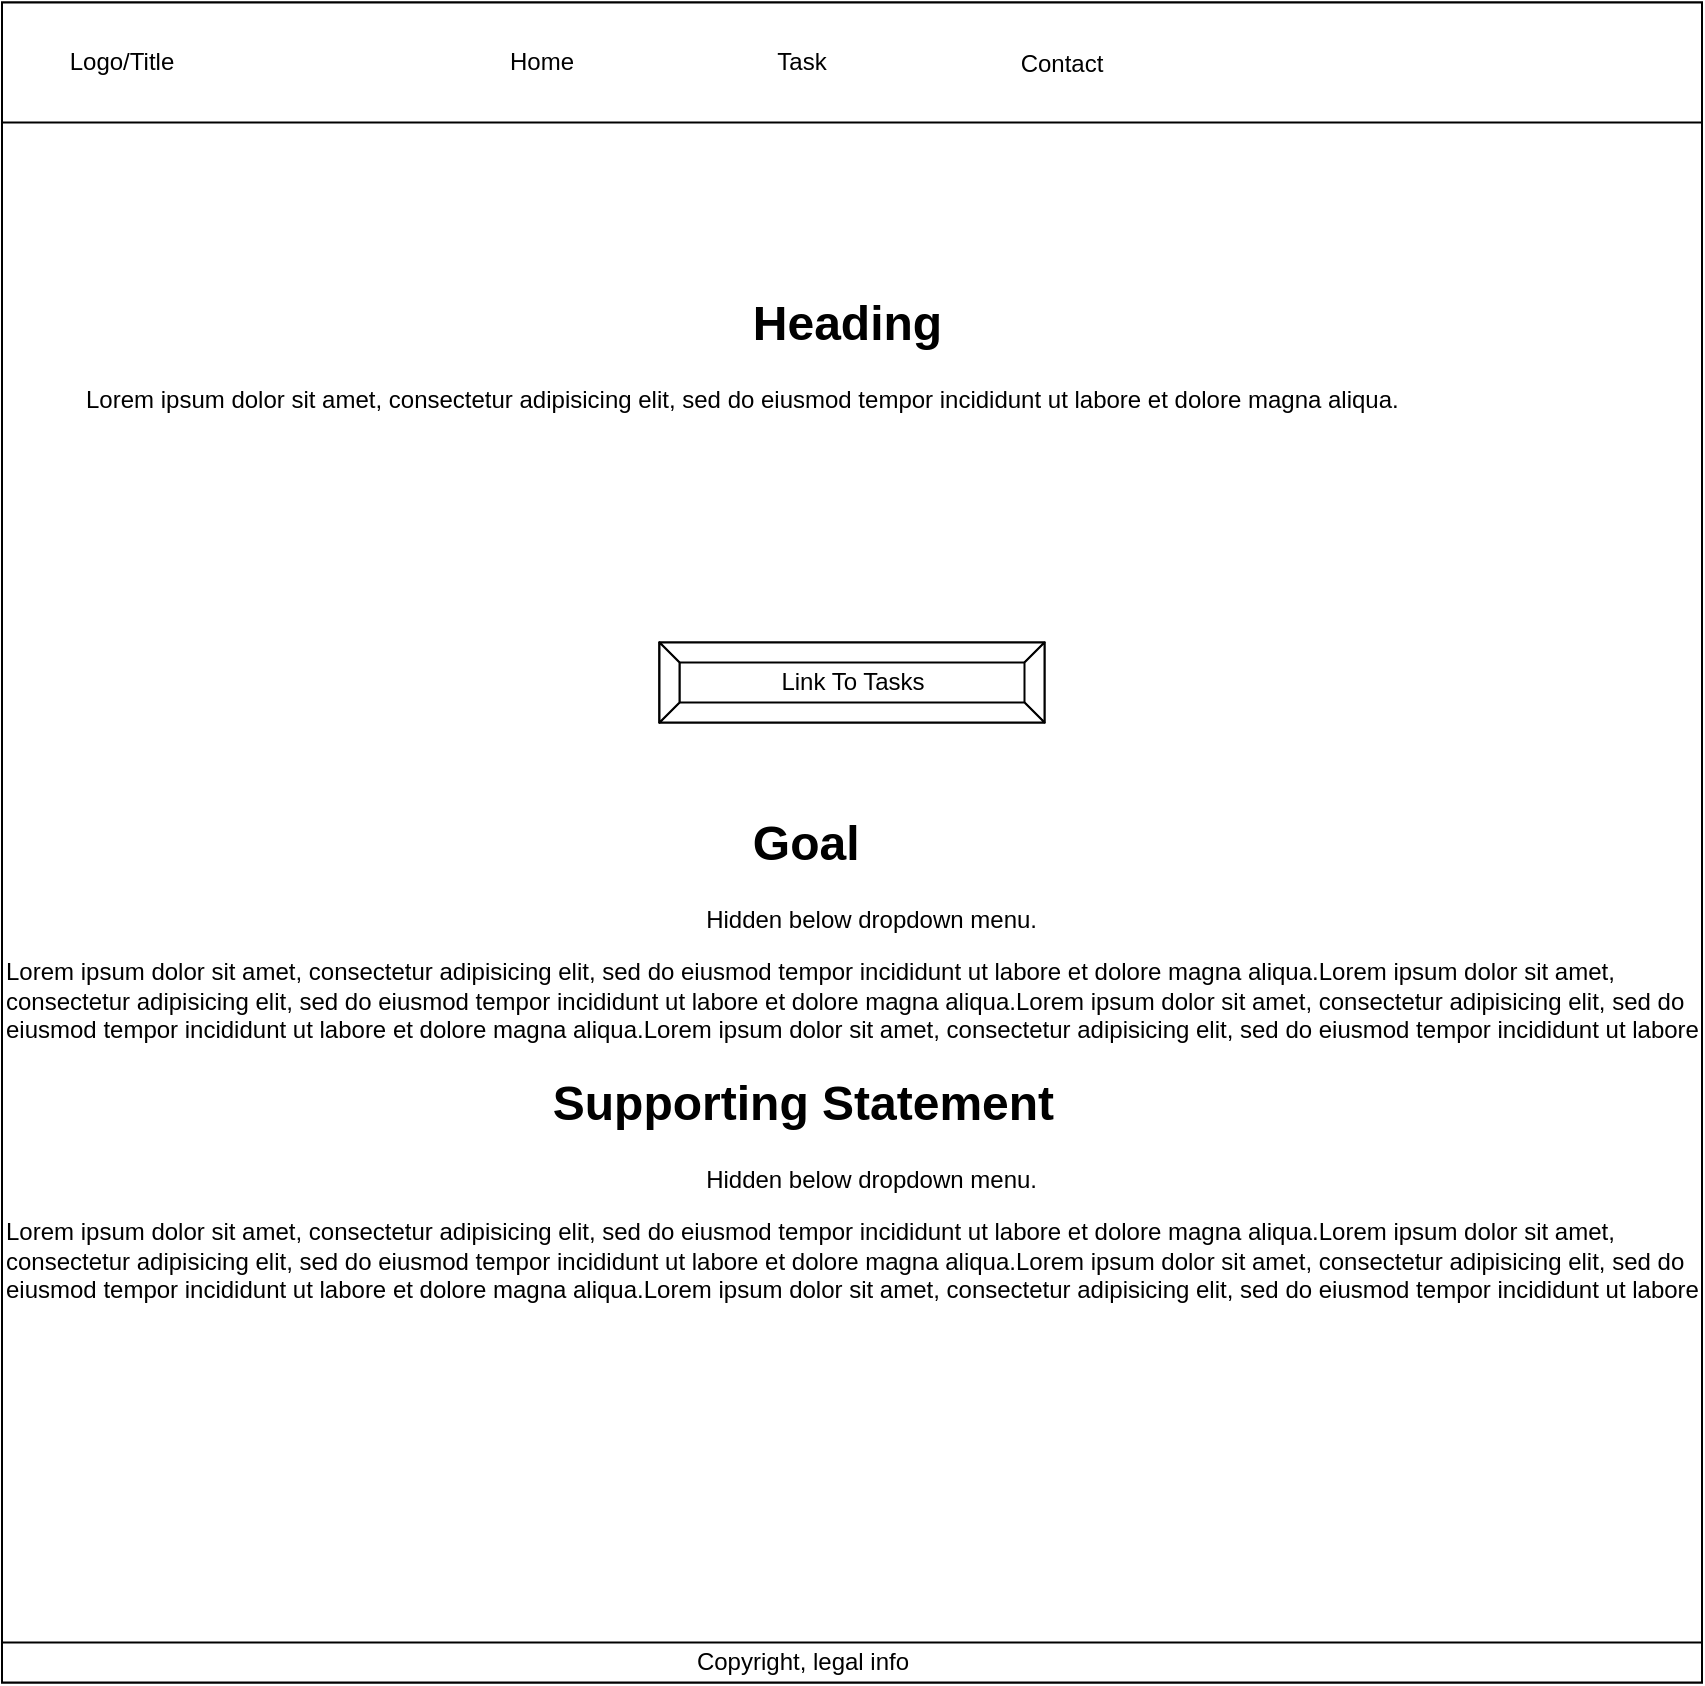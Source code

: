 <mxfile version="26.0.4" pages="3">
  <diagram name="Home Page" id="03018318-947c-dd8e-b7a3-06fadd420f32">
    <mxGraphModel dx="1434" dy="4244" grid="1" gridSize="10" guides="1" tooltips="1" connect="1" arrows="1" fold="1" page="1" pageScale="1" pageWidth="1100" pageHeight="850" background="none" math="0" shadow="0">
      <root>
        <mxCell id="0" />
        <mxCell id="1" parent="0" />
        <mxCell id="HMSEAZO2dh3-YYu0u6aI-1" value="" style="rounded=0;whiteSpace=wrap;html=1;" parent="1" vertex="1">
          <mxGeometry x="150" y="-3358.75" width="850" height="840" as="geometry" />
        </mxCell>
        <mxCell id="HMSEAZO2dh3-YYu0u6aI-25" value="" style="rounded=0;whiteSpace=wrap;html=1;" parent="1" vertex="1">
          <mxGeometry x="150" y="-3358.75" width="850" height="60" as="geometry" />
        </mxCell>
        <mxCell id="HMSEAZO2dh3-YYu0u6aI-26" value="Logo/Title" style="text;html=1;align=center;verticalAlign=middle;whiteSpace=wrap;rounded=0;" parent="1" vertex="1">
          <mxGeometry x="150" y="-3353.75" width="120" height="50" as="geometry" />
        </mxCell>
        <mxCell id="HMSEAZO2dh3-YYu0u6aI-32" value="Task" style="text;html=1;align=center;verticalAlign=middle;whiteSpace=wrap;rounded=0;" parent="1" vertex="1">
          <mxGeometry x="485" y="-3360" width="130" height="61.25" as="geometry" />
        </mxCell>
        <mxCell id="HMSEAZO2dh3-YYu0u6aI-33" value="Contact" style="text;html=1;align=center;verticalAlign=middle;whiteSpace=wrap;rounded=0;" parent="1" vertex="1">
          <mxGeometry x="615" y="-3358.75" width="130" height="61.25" as="geometry" />
        </mxCell>
        <mxCell id="HMSEAZO2dh3-YYu0u6aI-34" value="Home" style="text;html=1;align=center;verticalAlign=middle;whiteSpace=wrap;rounded=0;" parent="1" vertex="1">
          <mxGeometry x="355" y="-3360" width="130" height="61.25" as="geometry" />
        </mxCell>
        <mxCell id="HMSEAZO2dh3-YYu0u6aI-36" value="&lt;h1 style=&quot;margin-top: 0px;&quot;&gt;&lt;span style=&quot;white-space: pre;&quot;&gt;&#x9;&lt;/span&gt;&lt;span style=&quot;white-space: pre;&quot;&gt;&#x9;&lt;/span&gt;&lt;span style=&quot;white-space: pre;&quot;&gt;&#x9;&lt;/span&gt;&lt;span style=&quot;white-space: pre;&quot;&gt;&#x9;&lt;/span&gt;&lt;span style=&quot;white-space: pre;&quot;&gt;&#x9;&lt;/span&gt;&lt;span style=&quot;white-space: pre;&quot;&gt;&#x9;&amp;nbsp;&lt;/span&gt;&amp;nbsp;Heading&lt;/h1&gt;&lt;p&gt;Lorem ipsum dolor sit amet, consectetur adipisicing elit, sed do eiusmod tempor incididunt ut labore et dolore magna aliqua.&lt;br&gt;&lt;/p&gt;" style="text;html=1;whiteSpace=wrap;overflow=hidden;rounded=0;" parent="1" vertex="1">
          <mxGeometry x="190" y="-3218.75" width="770" height="180" as="geometry" />
        </mxCell>
        <mxCell id="HMSEAZO2dh3-YYu0u6aI-37" value="Link To Tasks" style="labelPosition=center;verticalLabelPosition=middle;align=center;html=1;shape=mxgraph.basic.button;dx=10;whiteSpace=wrap;" parent="1" vertex="1">
          <mxGeometry x="478.75" y="-3038.75" width="192.5" height="40" as="geometry" />
        </mxCell>
        <mxCell id="HMSEAZO2dh3-YYu0u6aI-41" value="&lt;h1 style=&quot;margin-top: 0px;&quot;&gt;&lt;span style=&quot;white-space: pre;&quot;&gt;&#x9;&lt;/span&gt;&lt;span style=&quot;white-space: pre;&quot;&gt;&#x9;&lt;/span&gt;&lt;span style=&quot;white-space: pre;&quot;&gt;&#x9;&lt;/span&gt;&lt;span style=&quot;white-space: pre;&quot;&gt;&#x9;&lt;/span&gt;&lt;span style=&quot;white-space: pre;&quot;&gt;&#x9;&lt;/span&gt;&lt;span style=&quot;white-space: pre;&quot;&gt;&#x9;&lt;/span&gt;&lt;span style=&quot;white-space: pre;&quot;&gt;&#x9;&lt;/span&gt;Goal&lt;/h1&gt;&lt;p&gt;&lt;span style=&quot;white-space: pre;&quot;&gt;&#x9;&lt;/span&gt;&lt;span style=&quot;white-space: pre;&quot;&gt;&#x9;&lt;/span&gt;&lt;span style=&quot;white-space: pre;&quot;&gt;&#x9;&lt;/span&gt;&lt;span style=&quot;white-space: pre;&quot;&gt;&#x9;&lt;/span&gt;&lt;span style=&quot;white-space: pre;&quot;&gt;&#x9;&lt;/span&gt;&lt;span style=&quot;white-space: pre;&quot;&gt;&#x9;&lt;/span&gt;&lt;span style=&quot;white-space: pre;&quot;&gt;&#x9;&lt;/span&gt;&lt;span style=&quot;white-space: pre;&quot;&gt;&#x9;&lt;/span&gt;&lt;span style=&quot;white-space: pre;&quot;&gt;&#x9;&lt;/span&gt;&lt;span style=&quot;white-space: pre;&quot;&gt;&#x9;&lt;/span&gt;&lt;span style=&quot;white-space: pre;&quot;&gt;&#x9;&lt;/span&gt;&lt;span style=&quot;white-space: pre;&quot;&gt;&#x9;&lt;/span&gt;&lt;span style=&quot;white-space: pre;&quot;&gt;&#x9;&lt;/span&gt;&amp;nbsp;Hidden below dropdown menu.&amp;nbsp;&lt;/p&gt;&lt;p&gt;&lt;span style=&quot;background-color: transparent; color: light-dark(rgb(0, 0, 0), rgb(255, 255, 255));&quot;&gt;Lorem ipsum dolor sit amet, consectetur adipisicing elit, sed do eiusmod tempor incididunt ut labore et dolore magna aliqua.&lt;/span&gt;&lt;span style=&quot;background-color: transparent; color: light-dark(rgb(0, 0, 0), rgb(255, 255, 255));&quot;&gt;Lorem ipsum dolor sit amet, consectetur adipisicing elit, sed do eiusmod tempor incididunt ut labore et dolore magna aliqua.&lt;/span&gt;&lt;span style=&quot;background-color: transparent; color: light-dark(rgb(0, 0, 0), rgb(255, 255, 255));&quot;&gt;Lorem ipsum dolor sit amet, consectetur adipisicing elit, sed do eiusmod tempor incididunt ut labore et dolore magna aliqua.&lt;/span&gt;&lt;span style=&quot;background-color: transparent; color: light-dark(rgb(0, 0, 0), rgb(255, 255, 255));&quot;&gt;Lorem ipsum dolor sit amet, consectetur adipisicing elit, sed do eiusmod tempor incididunt ut labore et dolore magna aliqua.&lt;/span&gt;&lt;span style=&quot;background-color: transparent; color: light-dark(rgb(0, 0, 0), rgb(255, 255, 255));&quot;&gt;&amp;nbsp;&lt;/span&gt;&lt;/p&gt;" style="text;html=1;whiteSpace=wrap;overflow=hidden;rounded=0;" parent="1" vertex="1">
          <mxGeometry x="150" y="-2958.75" width="850" height="120" as="geometry" />
        </mxCell>
        <mxCell id="HMSEAZO2dh3-YYu0u6aI-42" value="&lt;h1 style=&quot;margin-top: 0px;&quot;&gt;&lt;span style=&quot;white-space: pre;&quot;&gt;&#x9;&lt;/span&gt;&lt;span style=&quot;white-space: pre;&quot;&gt;&#x9;&lt;/span&gt;&lt;span style=&quot;white-space: pre;&quot;&gt;&#x9;&lt;/span&gt;&lt;span style=&quot;white-space: pre;&quot;&gt;&#x9;&lt;/span&gt;&lt;span style=&quot;white-space: pre;&quot;&gt;&#x9;&lt;/span&gt;&amp;nbsp;Supporting Statement&lt;/h1&gt;&lt;p&gt;&lt;span style=&quot;white-space: pre;&quot;&gt;&#x9;&lt;/span&gt;&lt;span style=&quot;white-space: pre;&quot;&gt;&#x9;&lt;/span&gt;&lt;span style=&quot;white-space: pre;&quot;&gt;&#x9;&lt;/span&gt;&lt;span style=&quot;white-space: pre;&quot;&gt;&#x9;&lt;/span&gt;&lt;span style=&quot;white-space: pre;&quot;&gt;&#x9;&lt;/span&gt;&lt;span style=&quot;white-space: pre;&quot;&gt;&#x9;&lt;/span&gt;&lt;span style=&quot;white-space: pre;&quot;&gt;&#x9;&lt;/span&gt;&lt;span style=&quot;white-space: pre;&quot;&gt;&#x9;&lt;/span&gt;&lt;span style=&quot;white-space: pre;&quot;&gt;&#x9;&lt;/span&gt;&lt;span style=&quot;white-space: pre;&quot;&gt;&#x9;&lt;/span&gt;&lt;span style=&quot;white-space: pre;&quot;&gt;&#x9;&lt;/span&gt;&lt;span style=&quot;white-space: pre;&quot;&gt;&#x9;&lt;/span&gt;&lt;span style=&quot;white-space: pre;&quot;&gt;&#x9;&lt;/span&gt;&amp;nbsp;Hidden below dropdown menu.&amp;nbsp;&lt;/p&gt;&lt;p&gt;&lt;span style=&quot;background-color: transparent; color: light-dark(rgb(0, 0, 0), rgb(255, 255, 255));&quot;&gt;Lorem ipsum dolor sit amet, consectetur adipisicing elit, sed do eiusmod tempor incididunt ut labore et dolore magna aliqua.&lt;/span&gt;&lt;span style=&quot;background-color: transparent; color: light-dark(rgb(0, 0, 0), rgb(255, 255, 255));&quot;&gt;Lorem ipsum dolor sit amet, consectetur adipisicing elit, sed do eiusmod tempor incididunt ut labore et dolore magna aliqua.&lt;/span&gt;&lt;span style=&quot;background-color: transparent; color: light-dark(rgb(0, 0, 0), rgb(255, 255, 255));&quot;&gt;Lorem ipsum dolor sit amet, consectetur adipisicing elit, sed do eiusmod tempor incididunt ut labore et dolore magna aliqua.&lt;/span&gt;&lt;span style=&quot;background-color: transparent; color: light-dark(rgb(0, 0, 0), rgb(255, 255, 255));&quot;&gt;Lorem ipsum dolor sit amet, consectetur adipisicing elit, sed do eiusmod tempor incididunt ut labore et dolore magna aliqua.&lt;/span&gt;&lt;span style=&quot;background-color: transparent; color: light-dark(rgb(0, 0, 0), rgb(255, 255, 255));&quot;&gt;&amp;nbsp;&lt;/span&gt;&lt;/p&gt;" style="text;html=1;whiteSpace=wrap;overflow=hidden;rounded=0;" parent="1" vertex="1">
          <mxGeometry x="150" y="-2828.75" width="850" height="120" as="geometry" />
        </mxCell>
        <mxCell id="HMSEAZO2dh3-YYu0u6aI-43" value="" style="rounded=0;whiteSpace=wrap;html=1;" parent="1" vertex="1">
          <mxGeometry x="150" y="-2538.75" width="850" height="20" as="geometry" />
        </mxCell>
        <mxCell id="HMSEAZO2dh3-YYu0u6aI-44" value="Copyright, legal info" style="text;html=1;align=center;verticalAlign=middle;whiteSpace=wrap;rounded=0;" parent="1" vertex="1">
          <mxGeometry x="448" y="-2538.75" width="205" height="20" as="geometry" />
        </mxCell>
      </root>
    </mxGraphModel>
  </diagram>
  <diagram id="nVPRI7DeLthlSdgmkyNi" name="Tasks">
    <mxGraphModel dx="1434" dy="4144" grid="1" gridSize="10" guides="1" tooltips="1" connect="1" arrows="1" fold="1" page="1" pageScale="1" pageWidth="850" pageHeight="1100" math="0" shadow="0">
      <root>
        <mxCell id="0" />
        <mxCell id="1" parent="0" />
        <mxCell id="JSIMLjnoophcodjaRhGC-1" value="" style="rounded=0;whiteSpace=wrap;html=1;" parent="1" vertex="1">
          <mxGeometry x="150" y="-2690" width="850" height="840" as="geometry" />
        </mxCell>
        <mxCell id="JSIMLjnoophcodjaRhGC-2" value="" style="rounded=0;whiteSpace=wrap;html=1;" parent="1" vertex="1">
          <mxGeometry x="150" y="-2690" width="850" height="60" as="geometry" />
        </mxCell>
        <mxCell id="JSIMLjnoophcodjaRhGC-3" value="Logo/Title" style="text;html=1;align=center;verticalAlign=middle;whiteSpace=wrap;rounded=0;" parent="1" vertex="1">
          <mxGeometry x="150" y="-2685" width="120" height="50" as="geometry" />
        </mxCell>
        <mxCell id="JSIMLjnoophcodjaRhGC-4" value="Task" style="text;html=1;align=center;verticalAlign=middle;whiteSpace=wrap;rounded=0;" parent="1" vertex="1">
          <mxGeometry x="485" y="-2691.25" width="130" height="61.25" as="geometry" />
        </mxCell>
        <mxCell id="JSIMLjnoophcodjaRhGC-5" value="Contact" style="text;html=1;align=center;verticalAlign=middle;whiteSpace=wrap;rounded=0;" parent="1" vertex="1">
          <mxGeometry x="615" y="-2690" width="130" height="61.25" as="geometry" />
        </mxCell>
        <mxCell id="JSIMLjnoophcodjaRhGC-6" value="Home" style="text;html=1;align=center;verticalAlign=middle;whiteSpace=wrap;rounded=0;" parent="1" vertex="1">
          <mxGeometry x="355" y="-2691.25" width="130" height="61.25" as="geometry" />
        </mxCell>
        <mxCell id="JSIMLjnoophcodjaRhGC-11" value="" style="rounded=0;whiteSpace=wrap;html=1;" parent="1" vertex="1">
          <mxGeometry x="150" y="-1870" width="850" height="20" as="geometry" />
        </mxCell>
        <mxCell id="JSIMLjnoophcodjaRhGC-12" value="Copyright, legal info" style="text;html=1;align=center;verticalAlign=middle;whiteSpace=wrap;rounded=0;" parent="1" vertex="1">
          <mxGeometry x="448" y="-1870" width="205" height="20" as="geometry" />
        </mxCell>
        <mxCell id="JSIMLjnoophcodjaRhGC-15" value="" style="rounded=0;whiteSpace=wrap;html=1;" parent="1" vertex="1">
          <mxGeometry x="165" y="-2480" width="440" height="40" as="geometry" />
        </mxCell>
        <mxCell id="JSIMLjnoophcodjaRhGC-20" value="Task" style="text;html=1;align=center;verticalAlign=middle;whiteSpace=wrap;rounded=0;" parent="1" vertex="1">
          <mxGeometry x="340" y="-2475" width="60" height="30" as="geometry" />
        </mxCell>
        <mxCell id="JSIMLjnoophcodjaRhGC-21" value="" style="rounded=0;whiteSpace=wrap;html=1;" parent="1" vertex="1">
          <mxGeometry x="640" y="-2628.75" width="360" height="758.75" as="geometry" />
        </mxCell>
        <mxCell id="JSIMLjnoophcodjaRhGC-23" value="&lt;h1 style=&quot;margin-top: 0px;&quot;&gt;&lt;span style=&quot;white-space: pre;&quot;&gt;&#x9;&lt;/span&gt;&amp;nbsp; &amp;nbsp;Task Details Menu&lt;/h1&gt;&lt;div&gt;&lt;br&gt;&lt;/div&gt;&lt;div&gt;&amp;nbsp;Task info.&lt;/div&gt;&lt;div&gt;&lt;br&gt;&lt;/div&gt;&lt;div&gt;&lt;br&gt;&lt;/div&gt;&lt;div&gt;&lt;br&gt;&lt;/div&gt;&lt;div&gt;This menu is to be opened when a Task is clicked on to view description.&amp;nbsp;&lt;/div&gt;" style="text;html=1;whiteSpace=wrap;overflow=hidden;rounded=0;" parent="1" vertex="1">
          <mxGeometry x="640" y="-2590" width="360" height="320" as="geometry" />
        </mxCell>
        <mxCell id="JSIMLjnoophcodjaRhGC-25" value="" style="shape=mxgraph.mockup.markup.redX;fillColor=#ff0000;html=1;shadow=0;whiteSpace=wrap;strokeColor=none;" parent="1" vertex="1">
          <mxGeometry x="980" y="-2628.75" width="20" height="20" as="geometry" />
        </mxCell>
        <mxCell id="JSIMLjnoophcodjaRhGC-29" value="All" style="labelPosition=center;verticalLabelPosition=middle;align=center;html=1;shape=mxgraph.basic.button;dx=10;whiteSpace=wrap;" parent="1" vertex="1">
          <mxGeometry x="165" y="-2360" width="100" height="40" as="geometry" />
        </mxCell>
        <mxCell id="JSIMLjnoophcodjaRhGC-30" value="Uncomplete" style="labelPosition=center;verticalLabelPosition=middle;align=center;html=1;shape=mxgraph.basic.button;dx=10;whiteSpace=wrap;" parent="1" vertex="1">
          <mxGeometry x="275" y="-2360" width="90" height="40" as="geometry" />
        </mxCell>
        <mxCell id="JSIMLjnoophcodjaRhGC-31" value="" style="rounded=0;whiteSpace=wrap;html=1;" parent="1" vertex="1">
          <mxGeometry x="165" y="-2435" width="440" height="40" as="geometry" />
        </mxCell>
        <mxCell id="JSIMLjnoophcodjaRhGC-32" value="Task" style="text;html=1;align=center;verticalAlign=middle;whiteSpace=wrap;rounded=0;" parent="1" vertex="1">
          <mxGeometry x="340" y="-2430" width="60" height="30" as="geometry" />
        </mxCell>
        <mxCell id="JSIMLjnoophcodjaRhGC-33" value="Complete" style="labelPosition=center;verticalLabelPosition=middle;align=center;html=1;shape=mxgraph.basic.button;dx=10;whiteSpace=wrap;" parent="1" vertex="1">
          <mxGeometry x="375" y="-2360" width="90" height="40" as="geometry" />
        </mxCell>
        <mxCell id="JSIMLjnoophcodjaRhGC-35" value="" style="rounded=1;whiteSpace=wrap;html=1;" parent="1" vertex="1">
          <mxGeometry x="165" y="-2600" width="450" height="40" as="geometry" />
        </mxCell>
        <mxCell id="JSIMLjnoophcodjaRhGC-36" value="Task Name" style="text;html=1;align=center;verticalAlign=middle;whiteSpace=wrap;rounded=0;" parent="1" vertex="1">
          <mxGeometry x="340" y="-2600" width="60" height="30" as="geometry" />
        </mxCell>
        <mxCell id="JSIMLjnoophcodjaRhGC-38" value="" style="rounded=1;whiteSpace=wrap;html=1;" parent="1" vertex="1">
          <mxGeometry x="165" y="-2550" width="450" height="40" as="geometry" />
        </mxCell>
        <mxCell id="JSIMLjnoophcodjaRhGC-39" value="Description" style="text;html=1;align=center;verticalAlign=middle;whiteSpace=wrap;rounded=0;" parent="1" vertex="1">
          <mxGeometry x="340" y="-2550" width="60" height="30" as="geometry" />
        </mxCell>
        <mxCell id="T1dymD2H99PLeiTIXNt0-1" value="" style="html=1;verticalLabelPosition=bottom;align=center;labelBackgroundColor=#ffffff;verticalAlign=top;strokeWidth=2;strokeColor=#0080F0;shadow=0;dashed=0;shape=mxgraph.ios7.icons.trashcan;" vertex="1" parent="1">
          <mxGeometry x="570" y="-2475" width="24" height="30" as="geometry" />
        </mxCell>
        <mxCell id="T1dymD2H99PLeiTIXNt0-2" value="" style="html=1;verticalLabelPosition=bottom;align=center;labelBackgroundColor=#ffffff;verticalAlign=top;strokeWidth=2;strokeColor=#0080F0;shadow=0;dashed=0;shape=mxgraph.ios7.icons.trashcan;" vertex="1" parent="1">
          <mxGeometry x="570" y="-2430" width="24" height="30" as="geometry" />
        </mxCell>
      </root>
    </mxGraphModel>
  </diagram>
  <diagram id="N_Stcw0Q9riFVXe1DD85" name="Contact">
    <mxGraphModel dx="1434" dy="4144" grid="1" gridSize="10" guides="1" tooltips="1" connect="1" arrows="1" fold="1" page="1" pageScale="1" pageWidth="850" pageHeight="1100" math="0" shadow="0">
      <root>
        <mxCell id="0" />
        <mxCell id="1" parent="0" />
        <mxCell id="qGqSDlIkaSIBGCFRl8nP-1" value="" style="rounded=0;whiteSpace=wrap;html=1;" vertex="1" parent="1">
          <mxGeometry x="150" y="-2690" width="850" height="840" as="geometry" />
        </mxCell>
        <mxCell id="qGqSDlIkaSIBGCFRl8nP-2" value="" style="rounded=0;whiteSpace=wrap;html=1;" vertex="1" parent="1">
          <mxGeometry x="150" y="-2690" width="850" height="60" as="geometry" />
        </mxCell>
        <mxCell id="qGqSDlIkaSIBGCFRl8nP-3" value="Logo/Title" style="text;html=1;align=center;verticalAlign=middle;whiteSpace=wrap;rounded=0;" vertex="1" parent="1">
          <mxGeometry x="150" y="-2685" width="120" height="50" as="geometry" />
        </mxCell>
        <mxCell id="qGqSDlIkaSIBGCFRl8nP-4" value="Task" style="text;html=1;align=center;verticalAlign=middle;whiteSpace=wrap;rounded=0;" vertex="1" parent="1">
          <mxGeometry x="485" y="-2691.25" width="130" height="61.25" as="geometry" />
        </mxCell>
        <mxCell id="qGqSDlIkaSIBGCFRl8nP-5" value="Contact" style="text;html=1;align=center;verticalAlign=middle;whiteSpace=wrap;rounded=0;" vertex="1" parent="1">
          <mxGeometry x="615" y="-2690" width="130" height="61.25" as="geometry" />
        </mxCell>
        <mxCell id="qGqSDlIkaSIBGCFRl8nP-6" value="Home" style="text;html=1;align=center;verticalAlign=middle;whiteSpace=wrap;rounded=0;" vertex="1" parent="1">
          <mxGeometry x="355" y="-2691.25" width="130" height="61.25" as="geometry" />
        </mxCell>
        <mxCell id="qGqSDlIkaSIBGCFRl8nP-11" value="" style="rounded=0;whiteSpace=wrap;html=1;" vertex="1" parent="1">
          <mxGeometry x="150" y="-1870" width="850" height="20" as="geometry" />
        </mxCell>
        <mxCell id="qGqSDlIkaSIBGCFRl8nP-12" value="Copyright, legal info" style="text;html=1;align=center;verticalAlign=middle;whiteSpace=wrap;rounded=0;" vertex="1" parent="1">
          <mxGeometry x="448" y="-1870" width="205" height="20" as="geometry" />
        </mxCell>
        <mxCell id="qGqSDlIkaSIBGCFRl8nP-13" value="First name" style="html=1;shadow=0;dashed=0;shape=mxgraph.bootstrap.rrect;rSize=5;fillColor=none;strokeColor=#999999;align=left;spacing=15;fontSize=14;fontColor=#6C767D;" vertex="1" parent="1">
          <mxGeometry x="170" y="-2560" width="390" height="30" as="geometry" />
        </mxCell>
        <mxCell id="qGqSDlIkaSIBGCFRl8nP-14" value="Last name" style="html=1;shadow=0;dashed=0;shape=mxgraph.bootstrap.rrect;rSize=5;fillColor=none;strokeColor=#999999;align=left;spacing=15;fontSize=14;fontColor=#6C767D;" vertex="1" parent="1">
          <mxGeometry x="580" y="-2560" width="390" height="30" as="geometry" />
        </mxCell>
        <mxCell id="qGqSDlIkaSIBGCFRl8nP-15" value="Email" style="html=1;shadow=0;dashed=0;shape=mxgraph.bootstrap.rrect;rSize=5;fillColor=none;strokeColor=#999999;align=left;spacing=15;fontSize=14;fontColor=#6C767D;" vertex="1" parent="1">
          <mxGeometry x="170" y="-2500" width="800" height="30" as="geometry" />
        </mxCell>
        <mxCell id="qGqSDlIkaSIBGCFRl8nP-16" value="" style="rounded=1;whiteSpace=wrap;html=1;" vertex="1" parent="1">
          <mxGeometry x="172.5" y="-2430" width="795" height="260" as="geometry" />
        </mxCell>
        <mxCell id="qGqSDlIkaSIBGCFRl8nP-17" value="Submit" style="labelPosition=center;verticalLabelPosition=middle;align=center;html=1;shape=mxgraph.basic.button;dx=10;whiteSpace=wrap;" vertex="1" parent="1">
          <mxGeometry x="200" y="-2130" width="80" height="40" as="geometry" />
        </mxCell>
        <mxCell id="qGqSDlIkaSIBGCFRl8nP-18" value="Comments" style="text;html=1;align=center;verticalAlign=middle;whiteSpace=wrap;rounded=0;" vertex="1" parent="1">
          <mxGeometry x="190" y="-2460" width="60" height="30" as="geometry" />
        </mxCell>
        <mxCell id="qGqSDlIkaSIBGCFRl8nP-19" value="Name:" style="text;html=1;align=center;verticalAlign=middle;whiteSpace=wrap;rounded=0;" vertex="1" parent="1">
          <mxGeometry x="170" y="-2590" width="60" height="30" as="geometry" />
        </mxCell>
        <mxCell id="qGqSDlIkaSIBGCFRl8nP-20" value="Email" style="text;html=1;align=center;verticalAlign=middle;whiteSpace=wrap;rounded=0;" vertex="1" parent="1">
          <mxGeometry x="172.5" y="-2530" width="60" height="30" as="geometry" />
        </mxCell>
      </root>
    </mxGraphModel>
  </diagram>
</mxfile>
